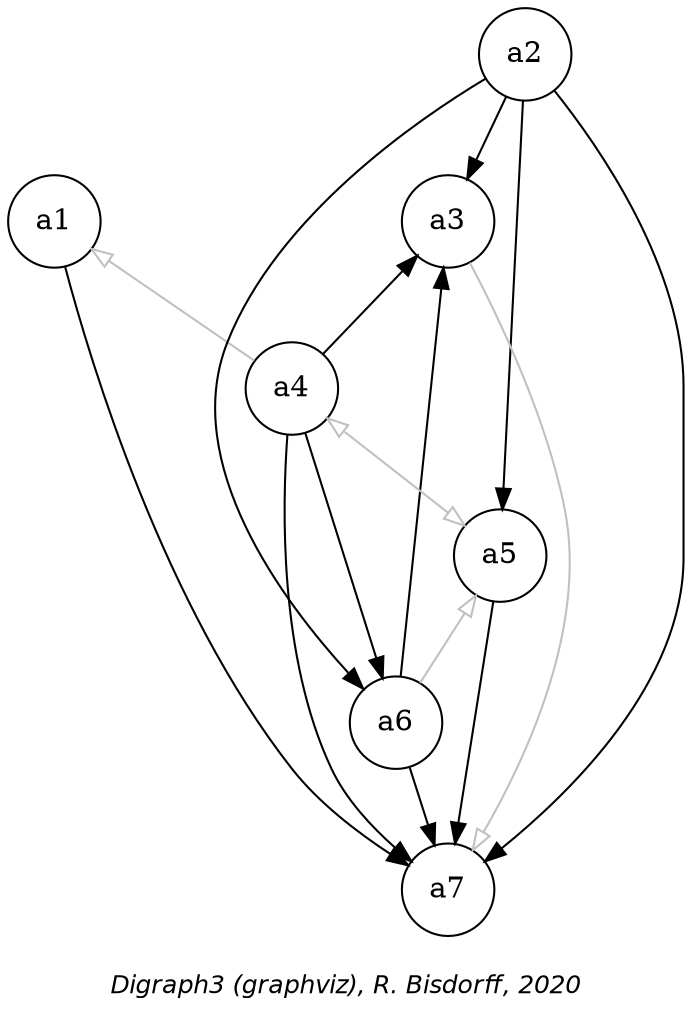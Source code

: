 digraph G {
graph [ fontname = "Helvetica-Oblique",
 fontsize = 12,
 label = "\nDigraph3 (graphviz), R. Bisdorff, 2020", size="7,7"];
n1 [shape = "circle", label = "a1"];
n2 [shape = "circle", label = "a2"];
n3 [shape = "circle", label = "a3"];
n4 [shape = "circle", label = "a4"];
n5 [shape = "circle", label = "a5"];
n6 [shape = "circle", label = "a6"];
n7 [shape = "circle", label = "a7"];
n1-> n4 [dir=back, color=grey, arrowtail=empty] ;
n1-> n7 [dir=forward, color=black] ;
n2-> n3 [dir=forward, color=black] ;
n2-> n5 [dir=forward, color=black] ;
n2-> n6 [dir=forward, color=black] ;
n2-> n7 [dir=forward, color=black] ;
n3-> n4 [dir=back, color=black] ;
n3-> n6 [dir=back, color=black] ;
n3-> n7 [dir=forward, color=grey, arrowhead=empty] ;
n4-> n5 [dir=both, color=grey, arrowhead=empty, arrowtail=empty] ;
n4-> n6 [dir=forward, color=black] ;
n4-> n7 [dir=forward, color=black] ;
n5-> n6 [dir=back, color=grey, arrowtail=empty] ;
n5-> n7 [dir=forward, color=black] ;
n6-> n7 [dir=forward, color=black] ;
}
